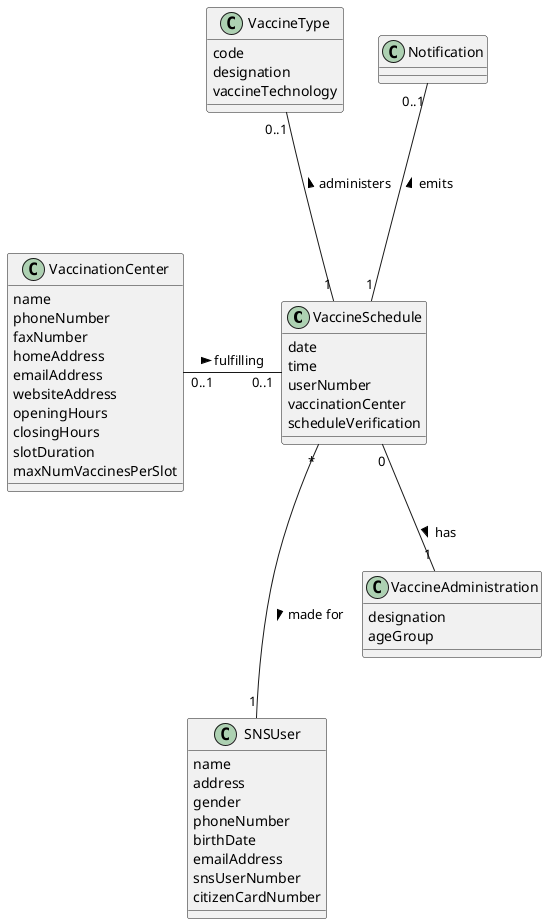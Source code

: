 @startuml
'https://plantuml.com/sequence-diagram

class VaccineSchedule{
date
time
userNumber
vaccinationCenter
scheduleVerification
}

class Notification

class SNSUser{
name
address
gender
phoneNumber
birthDate
emailAddress
snsUserNumber
citizenCardNumber
}

class VaccineType{
code
designation
vaccineTechnology
}

class VaccinationCenter{
name
phoneNumber
faxNumber
homeAddress
emailAddress
websiteAddress
openingHours
closingHours
slotDuration
maxNumVaccinesPerSlot
}

class VaccineAdministration{
designation
ageGroup
}


VaccinationCenter "0..1" -right- "0..1" VaccineSchedule : > fulfilling

VaccineSchedule "1" -up-- "0..1" Notification : emits >

VaccineSchedule "*" -down-- "1" SNSUser : made for >
VaccineSchedule "1" -up-- "0..1" VaccineType : administers >

VaccineSchedule "0" -- "1" VaccineAdministration : has >
@enduml